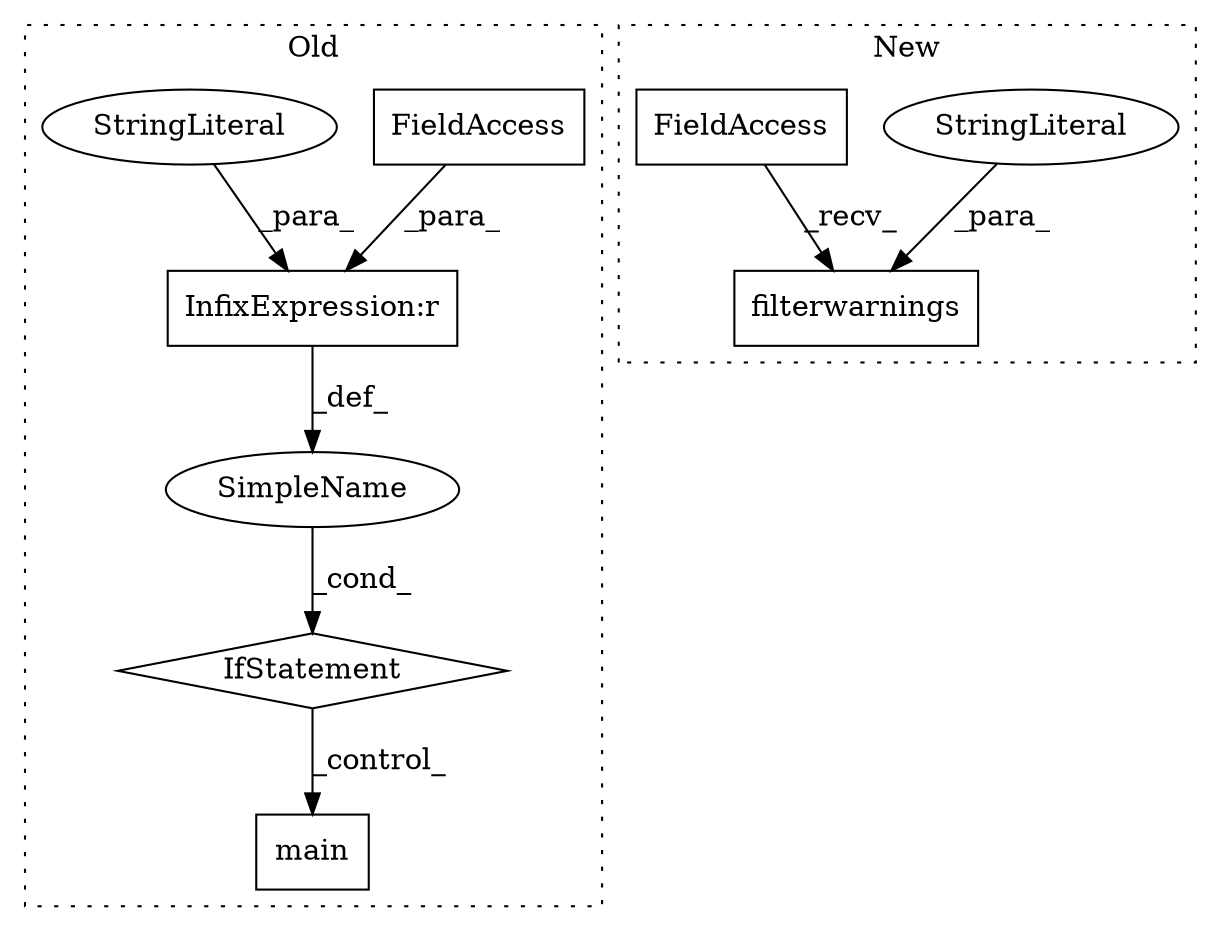 digraph G {
subgraph cluster0 {
1 [label="main" a="32" s="1861" l="6" shape="box"];
3 [label="InfixExpression:r" a="27" s="1828" l="4" shape="box"];
4 [label="FieldAccess" a="22" s="1820" l="8" shape="box"];
5 [label="SimpleName" a="42" s="" l="" shape="ellipse"];
6 [label="IfStatement" a="25" s="1816,1842" l="4,2" shape="diamond"];
7 [label="StringLiteral" a="45" s="1832" l="10" shape="ellipse"];
label = "Old";
style="dotted";
}
subgraph cluster1 {
2 [label="filterwarnings" a="32" s="363,405" l="15,1" shape="box"];
8 [label="StringLiteral" a="45" s="378" l="8" shape="ellipse"];
9 [label="FieldAccess" a="22" s="354" l="8" shape="box"];
label = "New";
style="dotted";
}
3 -> 5 [label="_def_"];
4 -> 3 [label="_para_"];
5 -> 6 [label="_cond_"];
6 -> 1 [label="_control_"];
7 -> 3 [label="_para_"];
8 -> 2 [label="_para_"];
9 -> 2 [label="_recv_"];
}